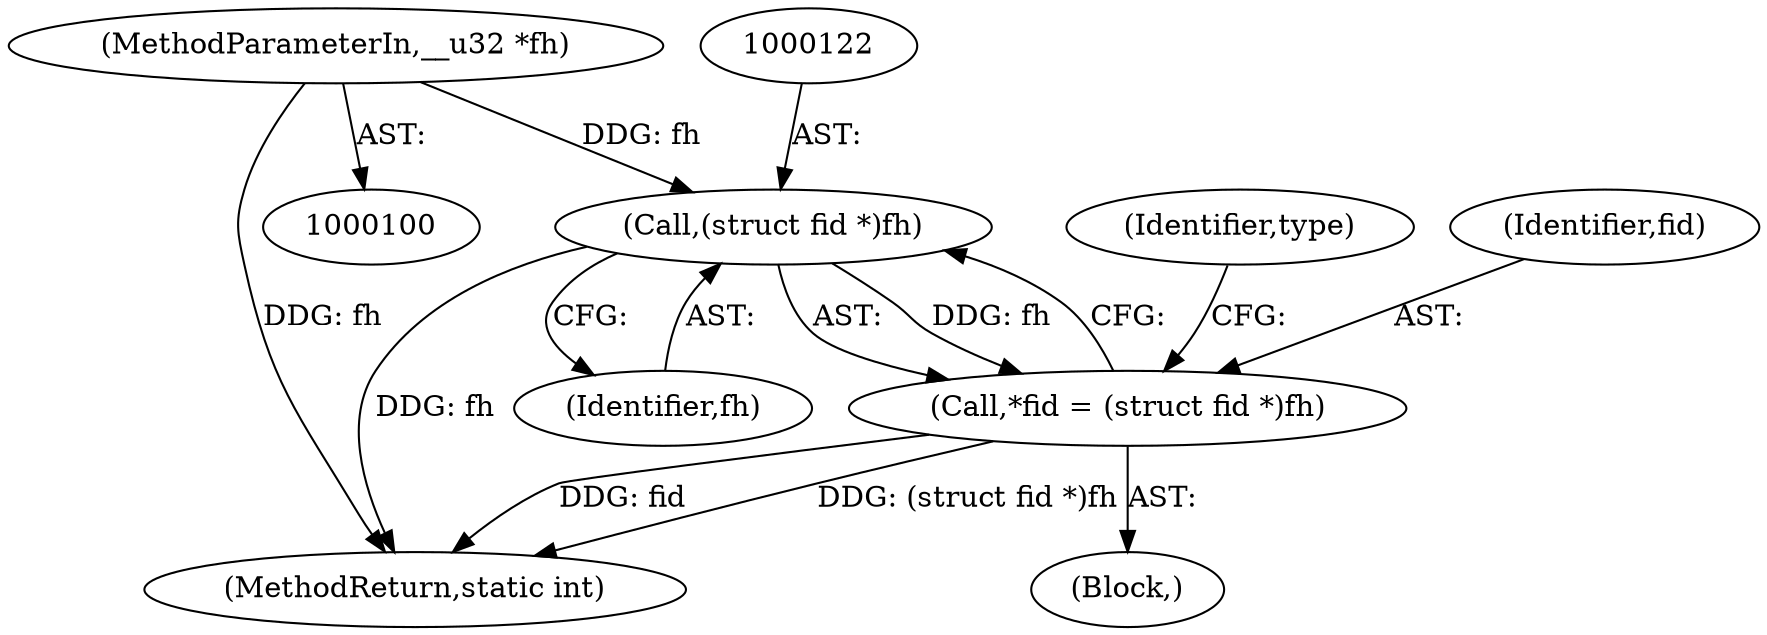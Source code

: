 digraph "0_linux_0143fc5e9f6f5aad4764801015bc8d4b4a278200@pointer" {
"1000102" [label="(MethodParameterIn,__u32 *fh)"];
"1000121" [label="(Call,(struct fid *)fh)"];
"1000119" [label="(Call,*fid = (struct fid *)fh)"];
"1000119" [label="(Call,*fid = (struct fid *)fh)"];
"1000126" [label="(Identifier,type)"];
"1000105" [label="(Block,)"];
"1000121" [label="(Call,(struct fid *)fh)"];
"1000120" [label="(Identifier,fid)"];
"1000102" [label="(MethodParameterIn,__u32 *fh)"];
"1000236" [label="(MethodReturn,static int)"];
"1000123" [label="(Identifier,fh)"];
"1000102" -> "1000100"  [label="AST: "];
"1000102" -> "1000236"  [label="DDG: fh"];
"1000102" -> "1000121"  [label="DDG: fh"];
"1000121" -> "1000119"  [label="AST: "];
"1000121" -> "1000123"  [label="CFG: "];
"1000122" -> "1000121"  [label="AST: "];
"1000123" -> "1000121"  [label="AST: "];
"1000119" -> "1000121"  [label="CFG: "];
"1000121" -> "1000236"  [label="DDG: fh"];
"1000121" -> "1000119"  [label="DDG: fh"];
"1000119" -> "1000105"  [label="AST: "];
"1000120" -> "1000119"  [label="AST: "];
"1000126" -> "1000119"  [label="CFG: "];
"1000119" -> "1000236"  [label="DDG: (struct fid *)fh"];
"1000119" -> "1000236"  [label="DDG: fid"];
}
